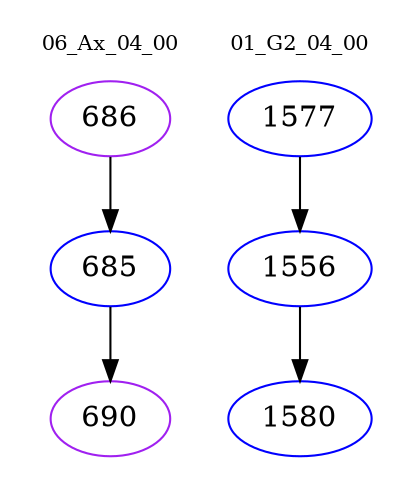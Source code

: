 digraph{
subgraph cluster_0 {
color = white
label = "06_Ax_04_00";
fontsize=10;
T0_686 [label="686", color="purple"]
T0_686 -> T0_685 [color="black"]
T0_685 [label="685", color="blue"]
T0_685 -> T0_690 [color="black"]
T0_690 [label="690", color="purple"]
}
subgraph cluster_1 {
color = white
label = "01_G2_04_00";
fontsize=10;
T1_1577 [label="1577", color="blue"]
T1_1577 -> T1_1556 [color="black"]
T1_1556 [label="1556", color="blue"]
T1_1556 -> T1_1580 [color="black"]
T1_1580 [label="1580", color="blue"]
}
}
